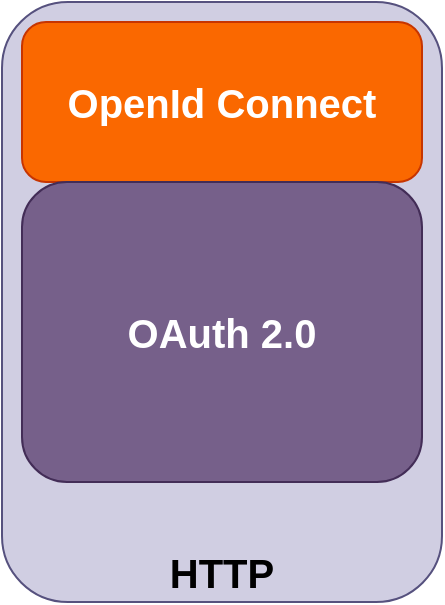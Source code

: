 <mxfile version="12.7.0" type="device"><diagram id="5l3HTRDh6cMB9K1drkda" name="Page-1"><mxGraphModel dx="1102" dy="533" grid="1" gridSize="10" guides="1" tooltips="1" connect="1" arrows="1" fold="1" page="1" pageScale="1" pageWidth="850" pageHeight="1100" math="0" shadow="0"><root><mxCell id="0"/><mxCell id="1" parent="0"/><mxCell id="Vj31QI6YqLajGK_nSGmT-1" value="HTTP" style="rounded=1;whiteSpace=wrap;html=1;verticalAlign=bottom;fontSize=20;fontStyle=1;fillColor=#d0cee2;strokeColor=#56517e;" vertex="1" parent="1"><mxGeometry x="220" y="50" width="220" height="300" as="geometry"/></mxCell><mxCell id="Vj31QI6YqLajGK_nSGmT-2" value="&lt;font style=&quot;font-size: 20px&quot;&gt;&lt;b&gt;OpenId Connect&lt;/b&gt;&lt;/font&gt;" style="rounded=1;whiteSpace=wrap;html=1;fillColor=#fa6800;strokeColor=#C73500;fontColor=#ffffff;" vertex="1" parent="1"><mxGeometry x="230" y="60" width="200" height="80" as="geometry"/></mxCell><mxCell id="Vj31QI6YqLajGK_nSGmT-3" value="OAuth 2.0" style="rounded=1;whiteSpace=wrap;html=1;fontSize=20;fontStyle=1;fillColor=#76608a;strokeColor=#432D57;fontColor=#ffffff;" vertex="1" parent="1"><mxGeometry x="230" y="140" width="200" height="150" as="geometry"/></mxCell></root></mxGraphModel></diagram></mxfile>